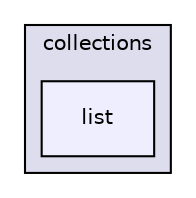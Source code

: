digraph "collections/list" {
  compound=true
  node [ fontsize="10", fontname="Helvetica"];
  edge [ labelfontsize="10", labelfontname="Helvetica"];
  subgraph clusterdir_d5762d0567c4c00fccbddb05db217c60 {
    graph [ bgcolor="#ddddee", pencolor="black", label="collections" fontname="Helvetica", fontsize="10", URL="dir_d5762d0567c4c00fccbddb05db217c60.html"]
  dir_fe179f5a0cd46862189cb836271fc7bc [shape=box, label="list", style="filled", fillcolor="#eeeeff", pencolor="black", URL="dir_fe179f5a0cd46862189cb836271fc7bc.html"];
  }
}
